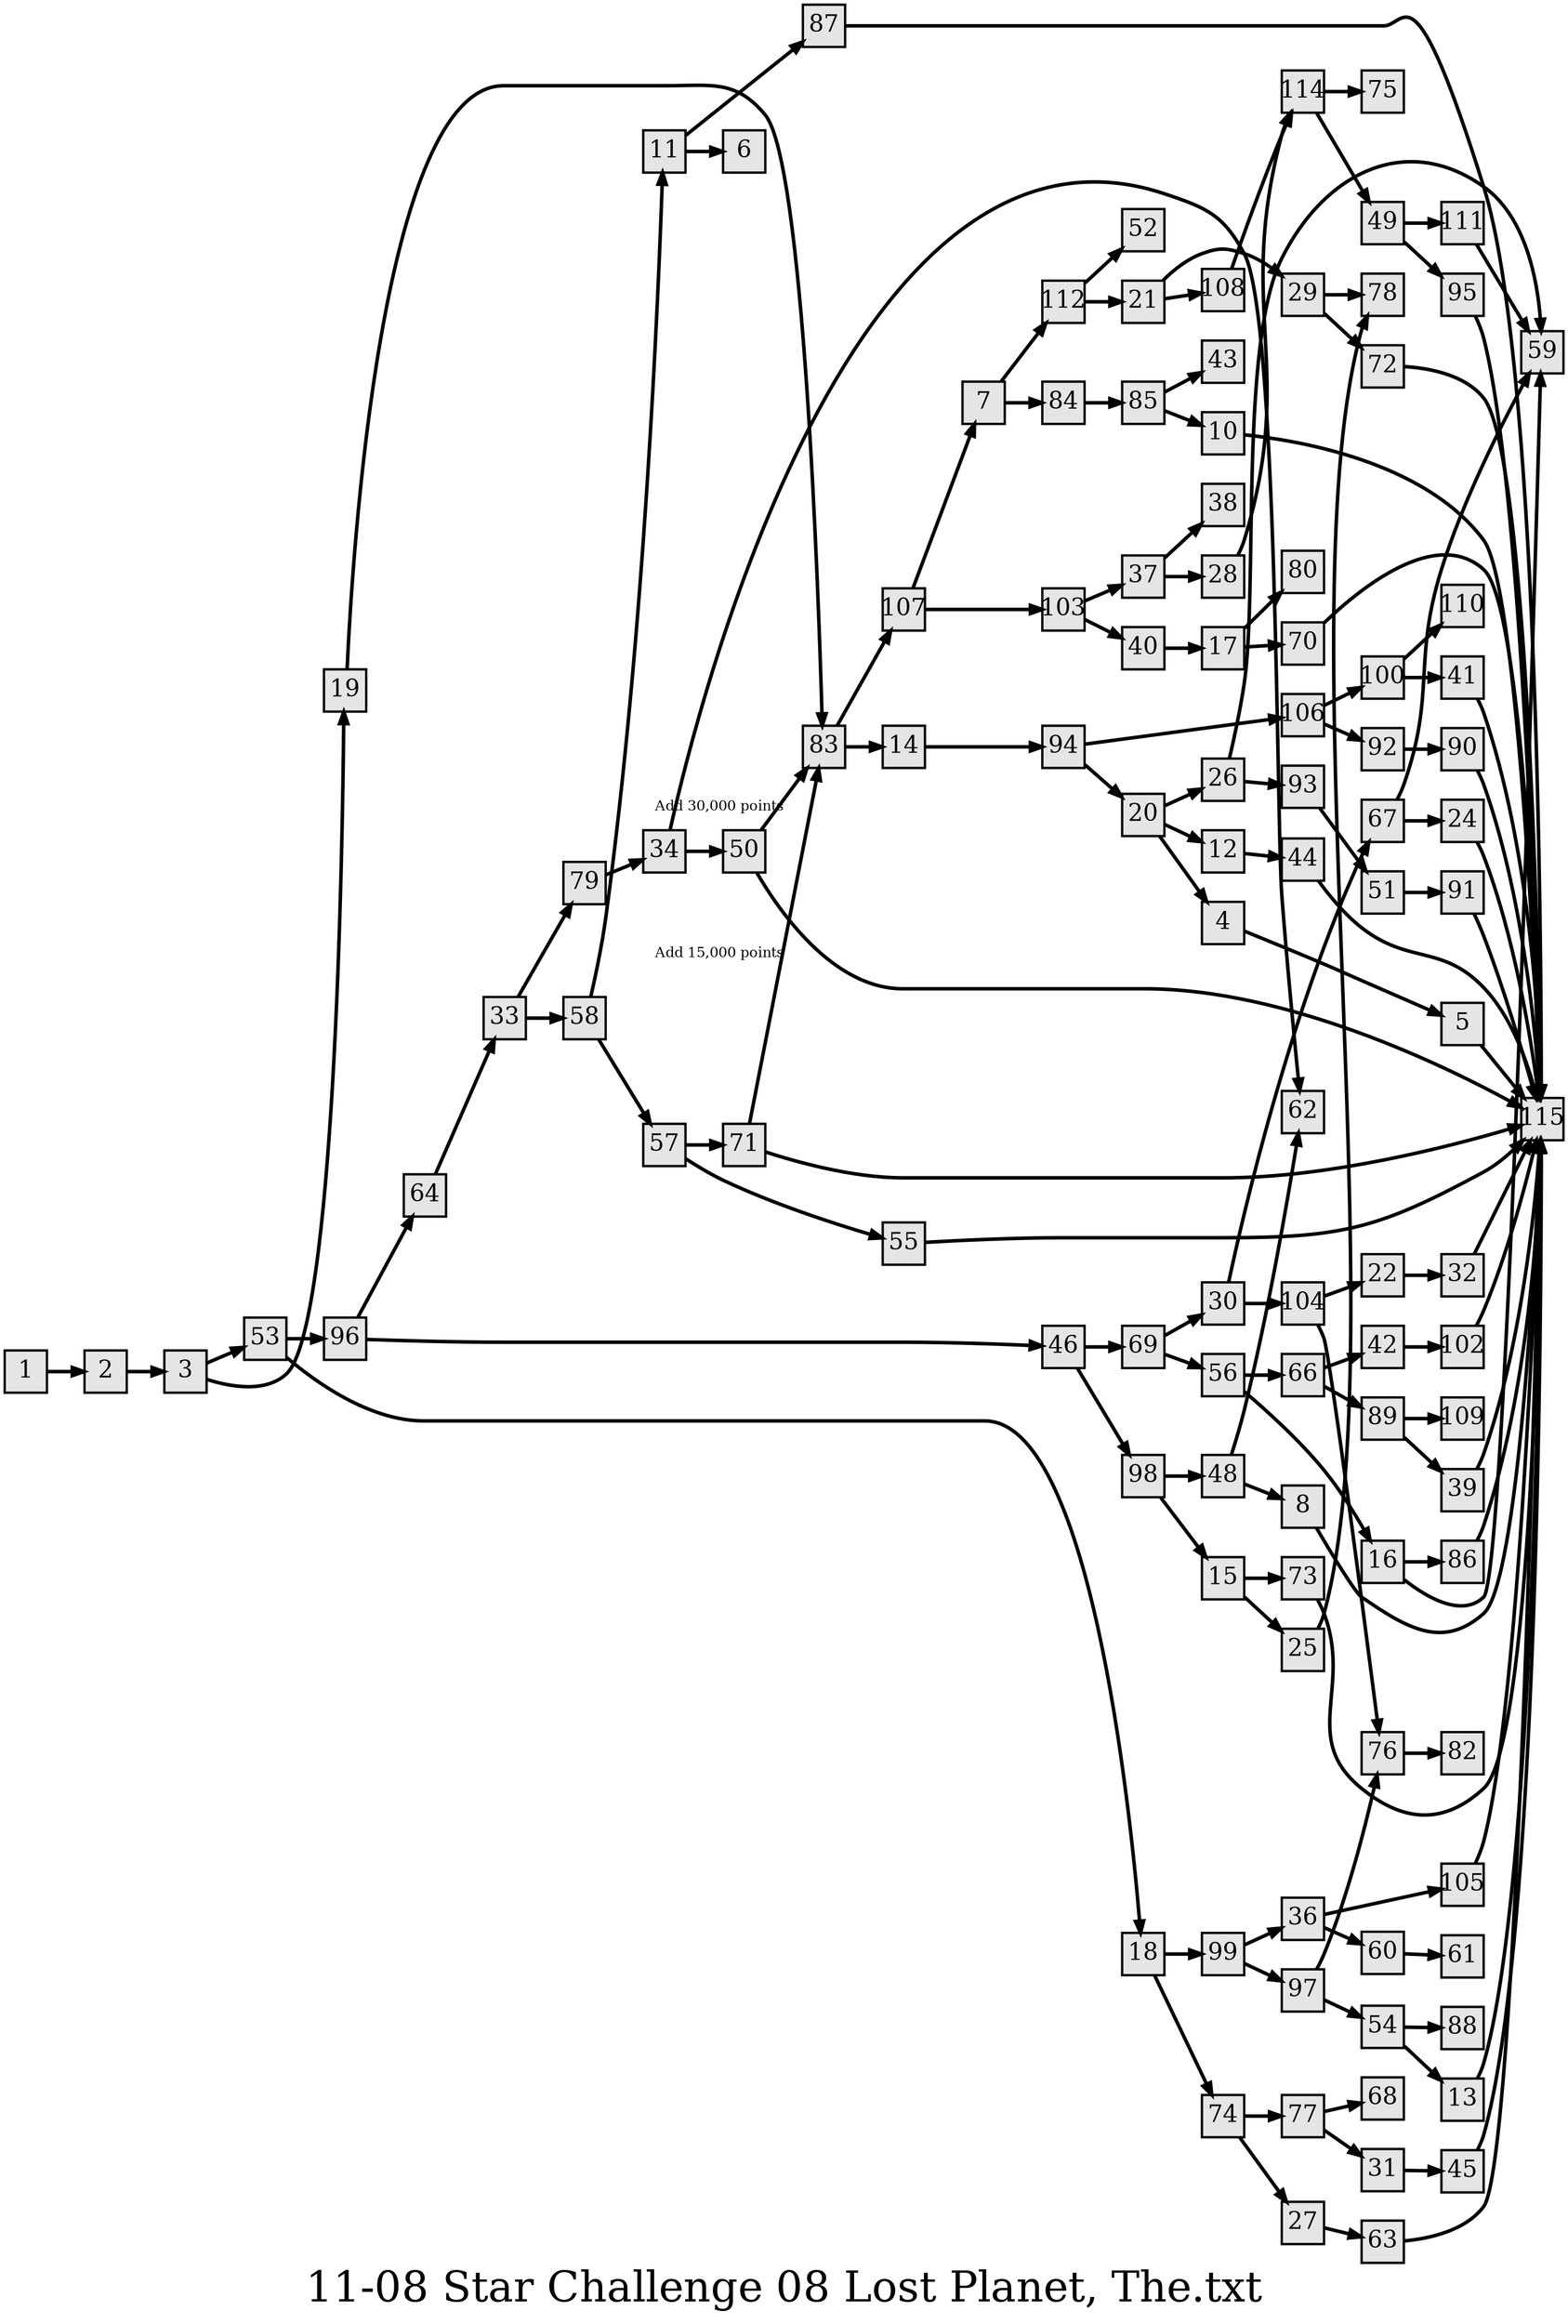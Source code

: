 digraph g{
  graph [ label="11-08 Star Challenge 08 Lost Planet, The.txt" rankdir=LR, ordering=out, fontsize=36, nodesep="0.35", ranksep="0.45"];
  node  [shape=rect, penwidth=2, fontsize=20, style=filled, fillcolor=grey90, margin="0,0", labelfloat=true, regular=true, fixedsize=true];
  edge  [labelfloat=true, penwidth=3, fontsize=12];

  1 -> 2;
  2 -> 3;
  3 -> 53;
  3 -> 19;
  4 -> 5;
  5 -> 115;
  7 -> 112;
  7 -> 84;
  8 -> 115;
  10 -> 115;
  11 -> 87;
  11 -> 6;
  12 -> 44;
  13 -> 115;
  14 -> 94;
  15 -> 73;
  15 -> 25;
  16 -> 86;
  16 -> 59;
  17 -> 80;
  17 -> 70;
  18 -> 99;
  18 -> 74;
  19 -> 83;
  20 -> 26;
  20 -> 12;
  20 -> 4;
  21 -> 29;
  21 -> 108;
  22 -> 32;
  24 -> 115;
  25 -> 78;
  26 -> 59;
  26 -> 93;
  27 -> 63;
  28 -> 114;
  29 -> 78;
  29 -> 72;
  30 -> 67;
  30 -> 104;
  31 -> 45;
  32 -> 115;
  33 -> 79;
  33 -> 58;
  34 -> 62;
  34 -> 50;
  36 -> 105;
  36 -> 60;
  37 -> 38;
  37 -> 28;
  39 -> 115;
  40 -> 17;
  41 -> 115;
  42 -> 102;
  44 -> 115;
  45 -> 115;
  46 -> 69;
  46 -> 98;
  48 -> 8;
  48 -> 62;
  49 -> 111;
  49 -> 95;
  50 -> 83	[ xlabel="Add 30,000 points" ];
  50 -> 115;
  51 -> 91;
  53 -> 96;
  53 -> 18;
  54 -> 88;
  54 -> 13;
  55 -> 115;
  56 -> 66;
  56 -> 16;
  57 -> 71;
  57 -> 55;
  58 -> 11;
  58 -> 57;
  60 -> 61;
  63 -> 115;
  64 -> 33;
  66 -> 42;
  66 -> 89;
  67 -> 59;
  67 -> 24;
  69 -> 30;
  69 -> 56;
  70 -> 115;
  71 -> 83	[ xlabel="Add 15,000 points" ];
  71 -> 115;
  72 -> 115;
  73 -> 115;
  74 -> 77;
  74 -> 27;
  76 -> 82;
  77 -> 68;
  77 -> 31;
  79 -> 34;
  83 -> 107;
  83 -> 14;
  84 -> 85;
  85 -> 43;
  85 -> 10;
  86 -> 115;
  87 -> 115;
  89 -> 109;
  89 -> 39;
  90 -> 115;
  91 -> 115;
  92 -> 90;
  93 -> 51;
  94 -> 106;
  94 -> 20;
  95 -> 115;
  96 -> 64;
  96 -> 46;
  97 -> 76;
  97 -> 54;
  98 -> 48;
  98 -> 15;
  99 -> 36;
  99 -> 97;
  100 -> 41;
  100 -> 110;
  102 -> 115;
  103 -> 37;
  103 -> 40;
  104 -> 22;
  104 -> 76;
  105 -> 115;
  106 -> 100;
  106 -> 92;
  107 -> 7;
  107 -> 103;
  108 -> 114;
  111 -> 59;
  112 -> 52;
  112 -> 21;
  114 -> 49;
  114 -> 75;
}

